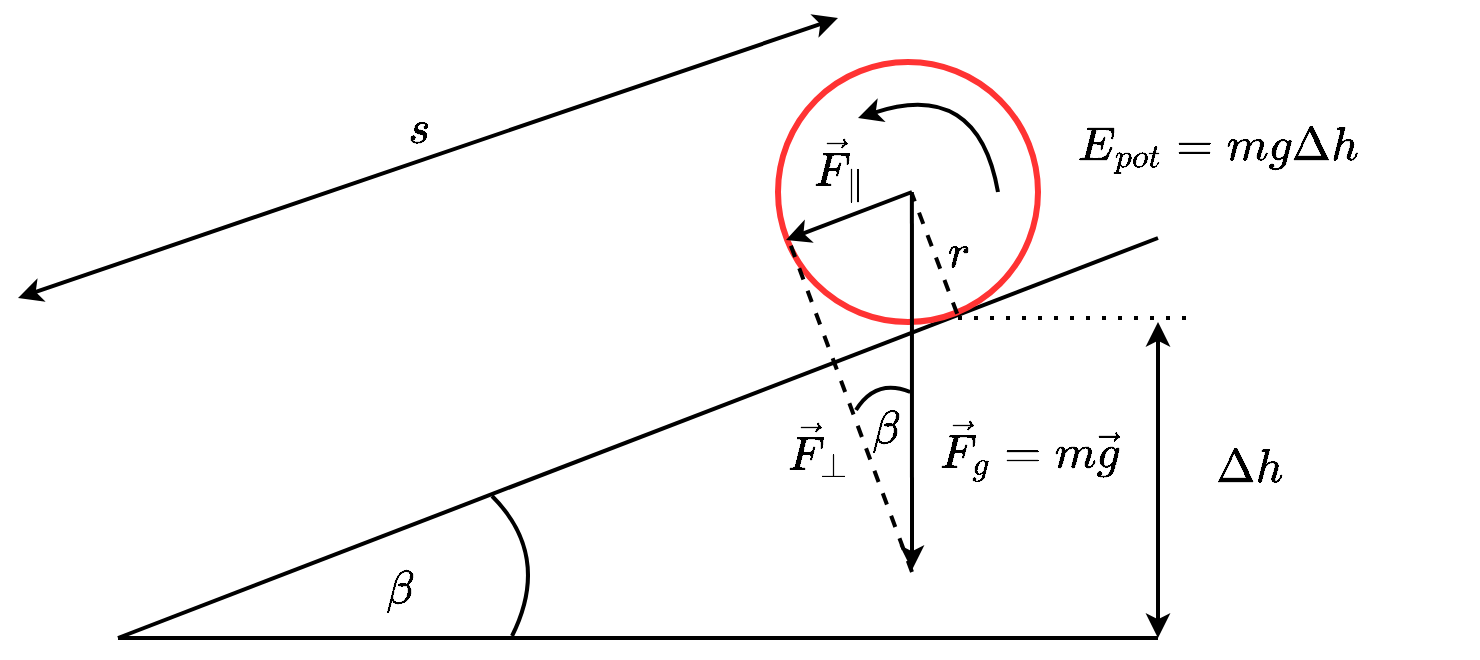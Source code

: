<mxfile version="17.2.4" type="device"><diagram id="BqhGuhDX8ZqPGrVC2gmi" name="Seite-1"><mxGraphModel dx="1018" dy="684" grid="1" gridSize="10" guides="1" tooltips="1" connect="1" arrows="1" fold="1" page="1" pageScale="1" pageWidth="827" pageHeight="1169" math="1" shadow="0"><root><mxCell id="0"/><mxCell id="1" parent="0"/><mxCell id="XtuVSJAI4ennemGcUR7U-2" value="" style="endArrow=none;html=1;strokeWidth=2;" parent="1" edge="1"><mxGeometry width="50" height="50" relative="1" as="geometry"><mxPoint x="160" y="360" as="sourcePoint"/><mxPoint x="680" y="160" as="targetPoint"/></mxGeometry></mxCell><mxCell id="XtuVSJAI4ennemGcUR7U-3" value="" style="endArrow=none;html=1;strokeWidth=2;" parent="1" edge="1"><mxGeometry width="50" height="50" relative="1" as="geometry"><mxPoint x="160" y="360" as="sourcePoint"/><mxPoint x="680" y="360" as="targetPoint"/></mxGeometry></mxCell><mxCell id="XtuVSJAI4ennemGcUR7U-4" value="" style="endArrow=none;html=1;strokeWidth=2;curved=1;" parent="1" edge="1"><mxGeometry width="50" height="50" relative="1" as="geometry"><mxPoint x="357" y="359" as="sourcePoint"/><mxPoint x="347" y="289" as="targetPoint"/><Array as="points"><mxPoint x="377" y="319"/></Array></mxGeometry></mxCell><mxCell id="XtuVSJAI4ennemGcUR7U-5" value="$$\beta$$" style="text;html=1;resizable=0;autosize=1;align=center;verticalAlign=middle;points=[];fillColor=none;strokeColor=none;rounded=0;fontSize=20;" parent="1" vertex="1"><mxGeometry x="250" y="320" width="100" height="30" as="geometry"/></mxCell><mxCell id="XtuVSJAI4ennemGcUR7U-6" value="" style="ellipse;whiteSpace=wrap;html=1;aspect=fixed;fontSize=20;strokeWidth=3;strokeColor=#FF3333;" parent="1" vertex="1"><mxGeometry x="490" y="72" width="130" height="130" as="geometry"/></mxCell><mxCell id="XtuVSJAI4ennemGcUR7U-7" value="" style="endArrow=classic;html=1;fontSize=20;strokeWidth=2;curved=1;" parent="1" edge="1"><mxGeometry width="50" height="50" relative="1" as="geometry"><mxPoint x="600" y="137" as="sourcePoint"/><mxPoint x="530" y="100" as="targetPoint"/><Array as="points"><mxPoint x="590" y="80"/></Array></mxGeometry></mxCell><mxCell id="XtuVSJAI4ennemGcUR7U-8" value="" style="endArrow=classic;html=1;fontSize=20;strokeWidth=2;exitX=0.515;exitY=0.569;exitDx=0;exitDy=0;exitPerimeter=0;" parent="1" edge="1"><mxGeometry width="50" height="50" relative="1" as="geometry"><mxPoint x="556.95" y="136.97" as="sourcePoint"/><mxPoint x="557" y="326" as="targetPoint"/></mxGeometry></mxCell><mxCell id="XtuVSJAI4ennemGcUR7U-9" value="" style="endArrow=classic;html=1;fontSize=20;strokeWidth=2;" parent="1" edge="1"><mxGeometry width="50" height="50" relative="1" as="geometry"><mxPoint x="557" y="137" as="sourcePoint"/><mxPoint x="494" y="161" as="targetPoint"/></mxGeometry></mxCell><mxCell id="XtuVSJAI4ennemGcUR7U-10" value="" style="endArrow=none;dashed=1;html=1;strokeWidth=2;fontSize=20;exitX=0.689;exitY=0.968;exitDx=0;exitDy=0;exitPerimeter=0;" parent="1" source="XtuVSJAI4ennemGcUR7U-6" edge="1"><mxGeometry width="50" height="50" relative="1" as="geometry"><mxPoint x="460" y="250" as="sourcePoint"/><mxPoint x="557" y="138" as="targetPoint"/></mxGeometry></mxCell><mxCell id="XtuVSJAI4ennemGcUR7U-11" value="" style="endArrow=none;dashed=1;html=1;strokeWidth=2;fontSize=20;" parent="1" edge="1"><mxGeometry width="50" height="50" relative="1" as="geometry"><mxPoint x="557" y="327" as="sourcePoint"/><mxPoint x="495.0" y="160.0" as="targetPoint"/></mxGeometry></mxCell><mxCell id="XtuVSJAI4ennemGcUR7U-12" value="$$\vec{F}_\parallel$$" style="text;html=1;resizable=0;autosize=1;align=center;verticalAlign=middle;points=[];fillColor=none;strokeColor=none;rounded=0;fontSize=20;" parent="1" vertex="1"><mxGeometry x="420" y="110" width="200" height="30" as="geometry"/></mxCell><mxCell id="XtuVSJAI4ennemGcUR7U-13" value="$$r$$" style="text;html=1;resizable=0;autosize=1;align=center;verticalAlign=middle;points=[];fillColor=none;strokeColor=none;rounded=0;fontSize=20;" parent="1" vertex="1"><mxGeometry x="545" y="152" width="70" height="30" as="geometry"/></mxCell><mxCell id="jLSbp-4Vcir1SX2niyte-1" value="$$\vec{F}_\perp$$" style="text;html=1;resizable=0;autosize=1;align=center;verticalAlign=middle;points=[];fillColor=none;strokeColor=none;rounded=0;fontSize=20;" parent="1" vertex="1"><mxGeometry x="420" y="250" width="180" height="30" as="geometry"/></mxCell><mxCell id="jLSbp-4Vcir1SX2niyte-2" value="$$\beta$$" style="text;html=1;resizable=0;autosize=1;align=center;verticalAlign=middle;points=[];fillColor=none;strokeColor=none;rounded=0;fontSize=20;" parent="1" vertex="1"><mxGeometry x="493" y="240" width="100" height="30" as="geometry"/></mxCell><mxCell id="jLSbp-4Vcir1SX2niyte-3" value="" style="endArrow=none;html=1;strokeWidth=2;curved=1;exitX=0.204;exitY=-0.1;exitDx=0;exitDy=0;exitPerimeter=0;" parent="1" edge="1"><mxGeometry width="50" height="50" relative="1" as="geometry"><mxPoint x="556.12" y="237" as="sourcePoint"/><mxPoint x="529" y="246" as="targetPoint"/><Array as="points"><mxPoint x="539" y="230"/></Array></mxGeometry></mxCell><mxCell id="jLSbp-4Vcir1SX2niyte-4" value="$$\vec{F}_g = m \vec{g}$$" style="text;html=1;resizable=0;autosize=1;align=center;verticalAlign=middle;points=[];fillColor=none;strokeColor=none;rounded=0;fontSize=20;" parent="1" vertex="1"><mxGeometry x="490" y="250" width="250" height="30" as="geometry"/></mxCell><mxCell id="jLSbp-4Vcir1SX2niyte-8" value="" style="endArrow=classic;startArrow=classic;html=1;fontColor=#000000;strokeColor=#000000;strokeWidth=2;" parent="1" edge="1"><mxGeometry width="50" height="50" relative="1" as="geometry"><mxPoint x="110" y="190" as="sourcePoint"/><mxPoint x="520" y="50" as="targetPoint"/></mxGeometry></mxCell><mxCell id="jLSbp-4Vcir1SX2niyte-9" value="" style="endArrow=classic;startArrow=classic;html=1;fontColor=#000000;strokeColor=#000000;strokeWidth=2;" parent="1" edge="1"><mxGeometry width="50" height="50" relative="1" as="geometry"><mxPoint x="680" y="360" as="sourcePoint"/><mxPoint x="680" y="202" as="targetPoint"/></mxGeometry></mxCell><mxCell id="jLSbp-4Vcir1SX2niyte-10" value="" style="endArrow=none;dashed=1;html=1;dashPattern=1 3;strokeWidth=2;fontColor=#000000;" parent="1" edge="1"><mxGeometry width="50" height="50" relative="1" as="geometry"><mxPoint x="580" y="200" as="sourcePoint"/><mxPoint x="700" y="200" as="targetPoint"/></mxGeometry></mxCell><mxCell id="jLSbp-4Vcir1SX2niyte-11" value="$$\Delta h$$" style="text;html=1;resizable=0;autosize=1;align=center;verticalAlign=middle;points=[];fillColor=none;strokeColor=none;rounded=0;fontSize=20;" parent="1" vertex="1"><mxGeometry x="660" y="260" width="130" height="30" as="geometry"/></mxCell><mxCell id="jLSbp-4Vcir1SX2niyte-12" value="$$s$$" style="text;html=1;resizable=0;autosize=1;align=center;verticalAlign=middle;points=[];fillColor=none;strokeColor=none;rounded=0;fontSize=20;" parent="1" vertex="1"><mxGeometry x="275" y="90" width="70" height="30" as="geometry"/></mxCell><mxCell id="pg8rXwX-qLWh-jQjfV6F-1" value="$$E_{pot} = m g \Delta h$$" style="text;html=1;resizable=0;autosize=1;align=center;verticalAlign=middle;points=[];fillColor=none;strokeColor=none;rounded=0;fontSize=20;" vertex="1" parent="1"><mxGeometry x="580" y="100" width="260" height="30" as="geometry"/></mxCell></root></mxGraphModel></diagram></mxfile>